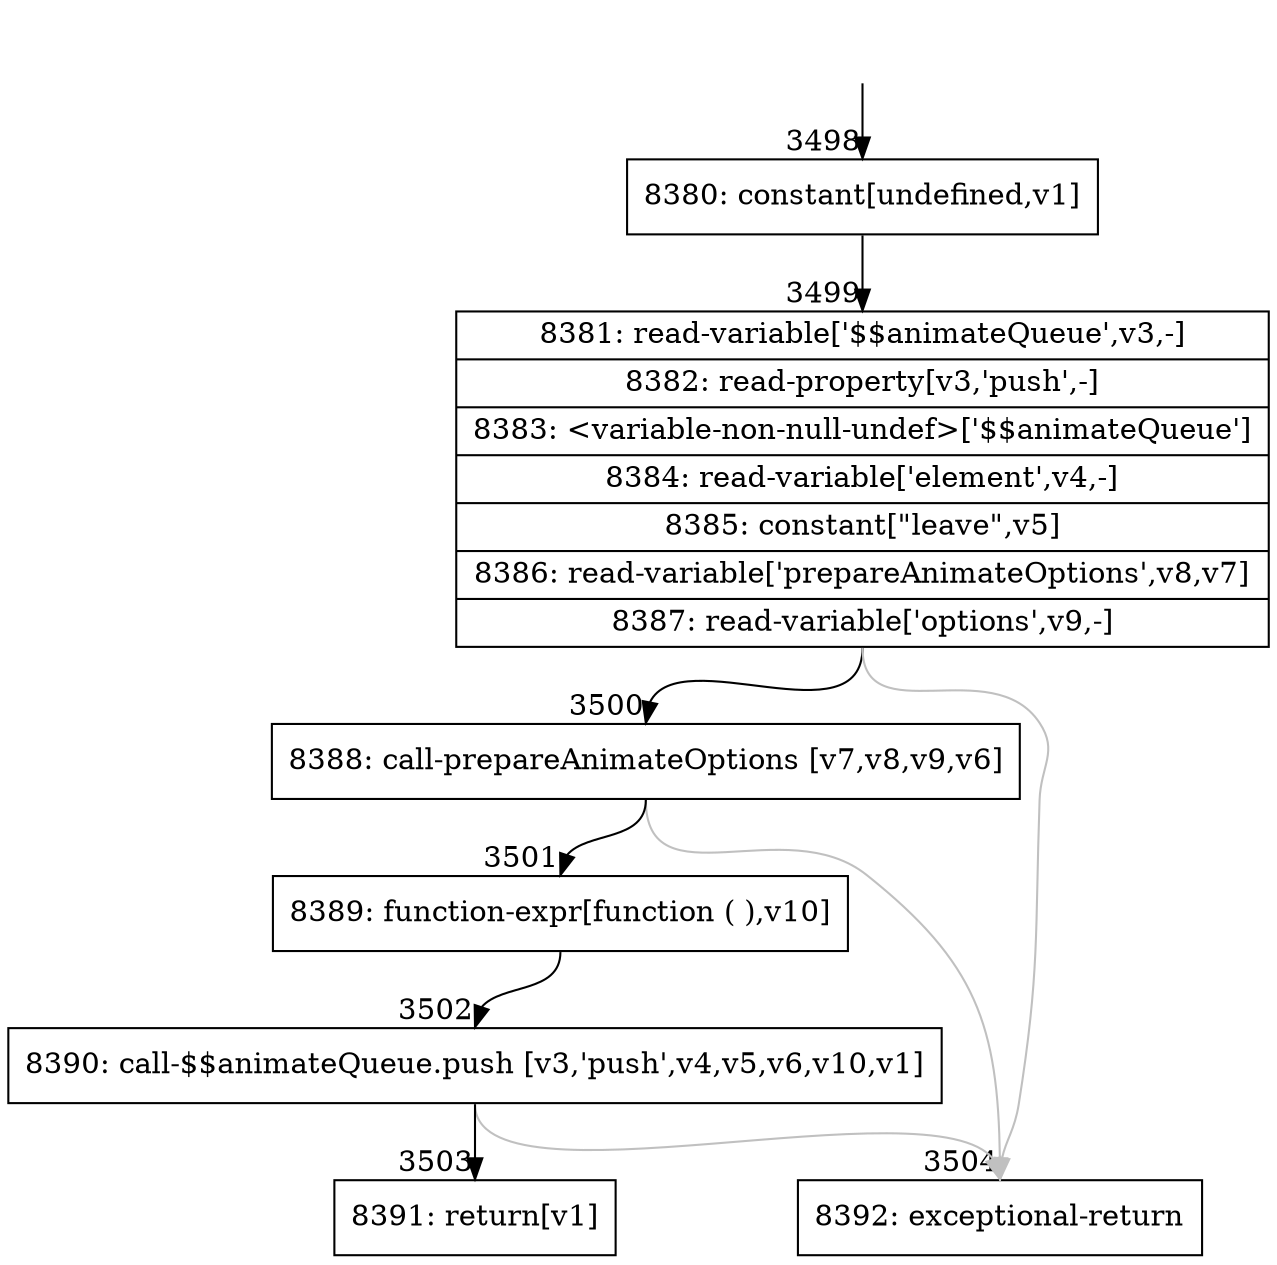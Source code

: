 digraph {
rankdir="TD"
BB_entry288[shape=none,label=""];
BB_entry288 -> BB3498 [tailport=s, headport=n, headlabel="    3498"]
BB3498 [shape=record label="{8380: constant[undefined,v1]}" ] 
BB3498 -> BB3499 [tailport=s, headport=n, headlabel="      3499"]
BB3499 [shape=record label="{8381: read-variable['$$animateQueue',v3,-]|8382: read-property[v3,'push',-]|8383: \<variable-non-null-undef\>['$$animateQueue']|8384: read-variable['element',v4,-]|8385: constant[\"leave\",v5]|8386: read-variable['prepareAnimateOptions',v8,v7]|8387: read-variable['options',v9,-]}" ] 
BB3499 -> BB3500 [tailport=s, headport=n, headlabel="      3500"]
BB3499 -> BB3504 [tailport=s, headport=n, color=gray, headlabel="      3504"]
BB3500 [shape=record label="{8388: call-prepareAnimateOptions [v7,v8,v9,v6]}" ] 
BB3500 -> BB3501 [tailport=s, headport=n, headlabel="      3501"]
BB3500 -> BB3504 [tailport=s, headport=n, color=gray]
BB3501 [shape=record label="{8389: function-expr[function ( ),v10]}" ] 
BB3501 -> BB3502 [tailport=s, headport=n, headlabel="      3502"]
BB3502 [shape=record label="{8390: call-$$animateQueue.push [v3,'push',v4,v5,v6,v10,v1]}" ] 
BB3502 -> BB3503 [tailport=s, headport=n, headlabel="      3503"]
BB3502 -> BB3504 [tailport=s, headport=n, color=gray]
BB3503 [shape=record label="{8391: return[v1]}" ] 
BB3504 [shape=record label="{8392: exceptional-return}" ] 
//#$~ 5227
}
